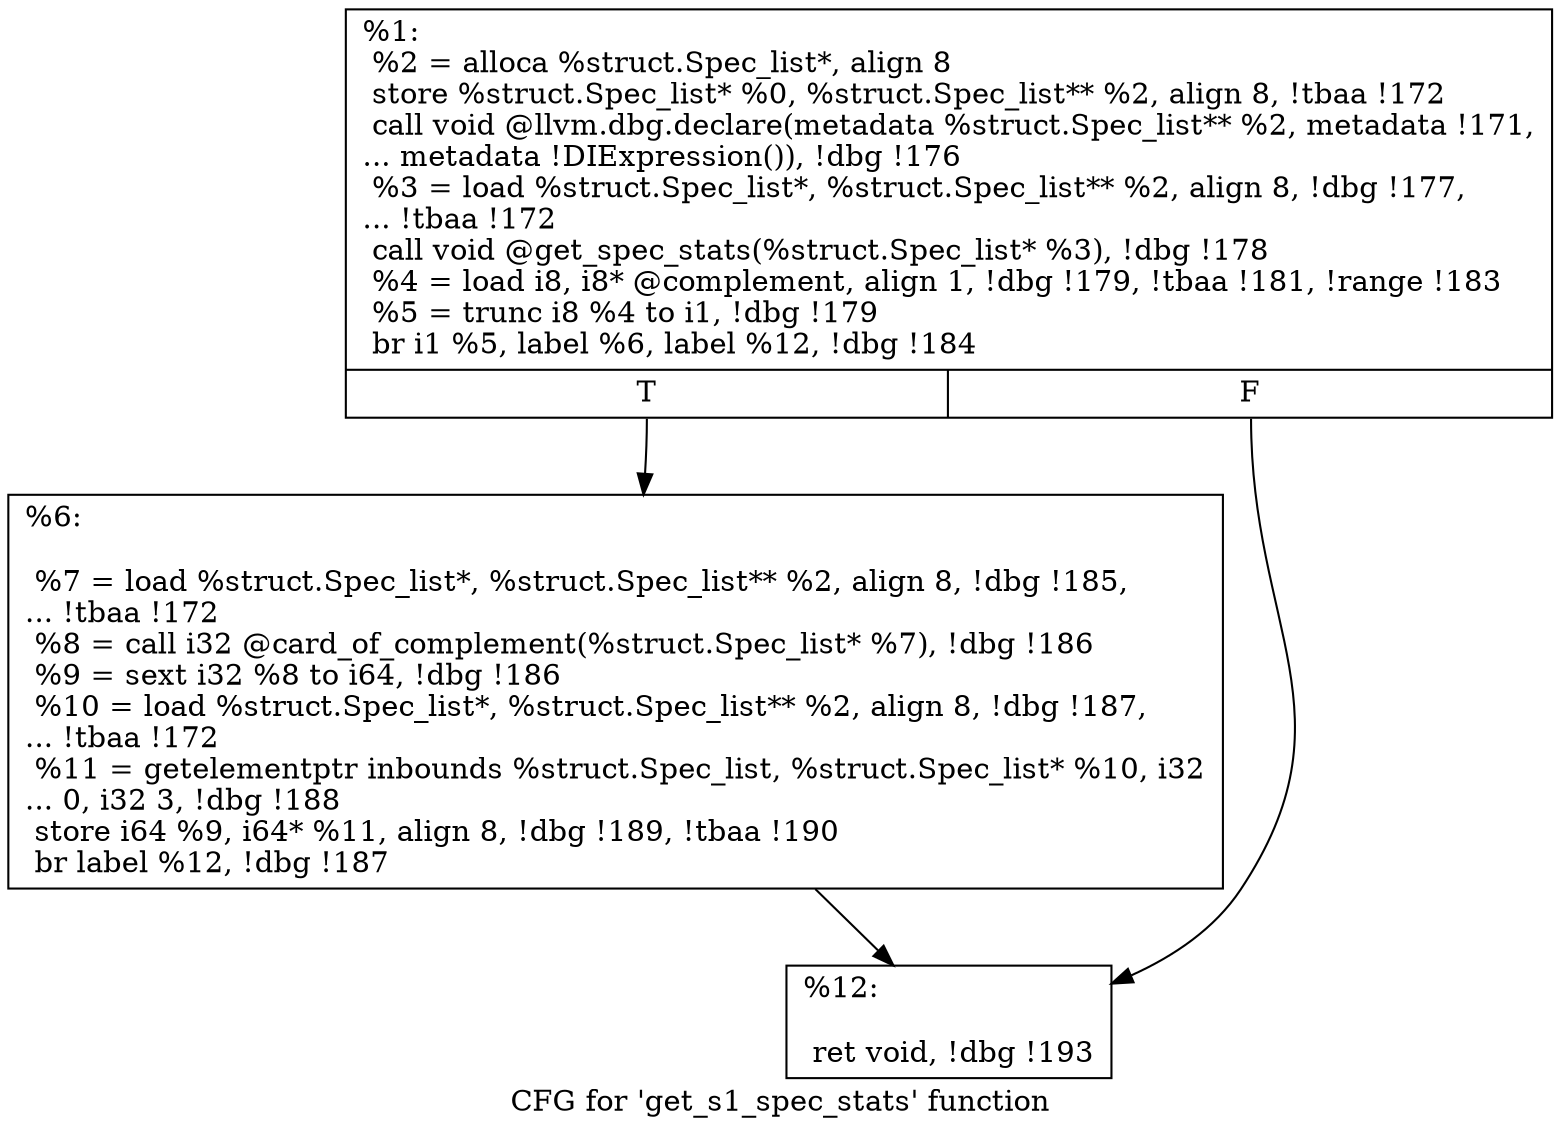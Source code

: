 digraph "CFG for 'get_s1_spec_stats' function" {
	label="CFG for 'get_s1_spec_stats' function";

	Node0x140dc70 [shape=record,label="{%1:\l  %2 = alloca %struct.Spec_list*, align 8\l  store %struct.Spec_list* %0, %struct.Spec_list** %2, align 8, !tbaa !172\l  call void @llvm.dbg.declare(metadata %struct.Spec_list** %2, metadata !171,\l... metadata !DIExpression()), !dbg !176\l  %3 = load %struct.Spec_list*, %struct.Spec_list** %2, align 8, !dbg !177,\l... !tbaa !172\l  call void @get_spec_stats(%struct.Spec_list* %3), !dbg !178\l  %4 = load i8, i8* @complement, align 1, !dbg !179, !tbaa !181, !range !183\l  %5 = trunc i8 %4 to i1, !dbg !179\l  br i1 %5, label %6, label %12, !dbg !184\l|{<s0>T|<s1>F}}"];
	Node0x140dc70:s0 -> Node0x140f550;
	Node0x140dc70:s1 -> Node0x140f5a0;
	Node0x140f550 [shape=record,label="{%6:\l\l  %7 = load %struct.Spec_list*, %struct.Spec_list** %2, align 8, !dbg !185,\l... !tbaa !172\l  %8 = call i32 @card_of_complement(%struct.Spec_list* %7), !dbg !186\l  %9 = sext i32 %8 to i64, !dbg !186\l  %10 = load %struct.Spec_list*, %struct.Spec_list** %2, align 8, !dbg !187,\l... !tbaa !172\l  %11 = getelementptr inbounds %struct.Spec_list, %struct.Spec_list* %10, i32\l... 0, i32 3, !dbg !188\l  store i64 %9, i64* %11, align 8, !dbg !189, !tbaa !190\l  br label %12, !dbg !187\l}"];
	Node0x140f550 -> Node0x140f5a0;
	Node0x140f5a0 [shape=record,label="{%12:\l\l  ret void, !dbg !193\l}"];
}
